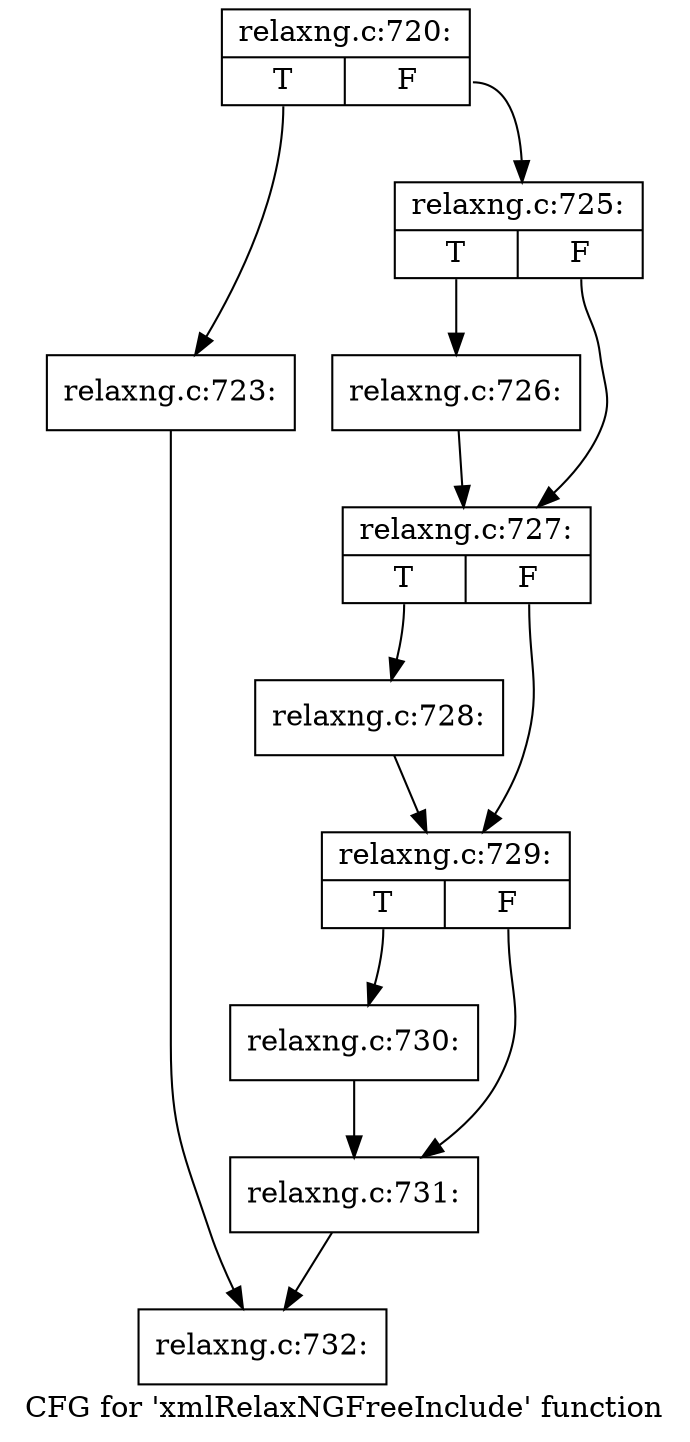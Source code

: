 digraph "CFG for 'xmlRelaxNGFreeInclude' function" {
	label="CFG for 'xmlRelaxNGFreeInclude' function";

	Node0x555e9c245360 [shape=record,label="{relaxng.c:720:|{<s0>T|<s1>F}}"];
	Node0x555e9c245360:s0 -> Node0x555e9c2431c0;
	Node0x555e9c245360:s1 -> Node0x555e9c2452f0;
	Node0x555e9c2431c0 [shape=record,label="{relaxng.c:723:}"];
	Node0x555e9c2431c0 -> Node0x555e9c2453b0;
	Node0x555e9c2452f0 [shape=record,label="{relaxng.c:725:|{<s0>T|<s1>F}}"];
	Node0x555e9c2452f0:s0 -> Node0x555e9c246ea0;
	Node0x555e9c2452f0:s1 -> Node0x555e9c246ef0;
	Node0x555e9c246ea0 [shape=record,label="{relaxng.c:726:}"];
	Node0x555e9c246ea0 -> Node0x555e9c246ef0;
	Node0x555e9c246ef0 [shape=record,label="{relaxng.c:727:|{<s0>T|<s1>F}}"];
	Node0x555e9c246ef0:s0 -> Node0x555e9c247540;
	Node0x555e9c246ef0:s1 -> Node0x555e9c247590;
	Node0x555e9c247540 [shape=record,label="{relaxng.c:728:}"];
	Node0x555e9c247540 -> Node0x555e9c247590;
	Node0x555e9c247590 [shape=record,label="{relaxng.c:729:|{<s0>T|<s1>F}}"];
	Node0x555e9c247590:s0 -> Node0x555e9c247b80;
	Node0x555e9c247590:s1 -> Node0x555e9c247bd0;
	Node0x555e9c247b80 [shape=record,label="{relaxng.c:730:}"];
	Node0x555e9c247b80 -> Node0x555e9c247bd0;
	Node0x555e9c247bd0 [shape=record,label="{relaxng.c:731:}"];
	Node0x555e9c247bd0 -> Node0x555e9c2453b0;
	Node0x555e9c2453b0 [shape=record,label="{relaxng.c:732:}"];
}
